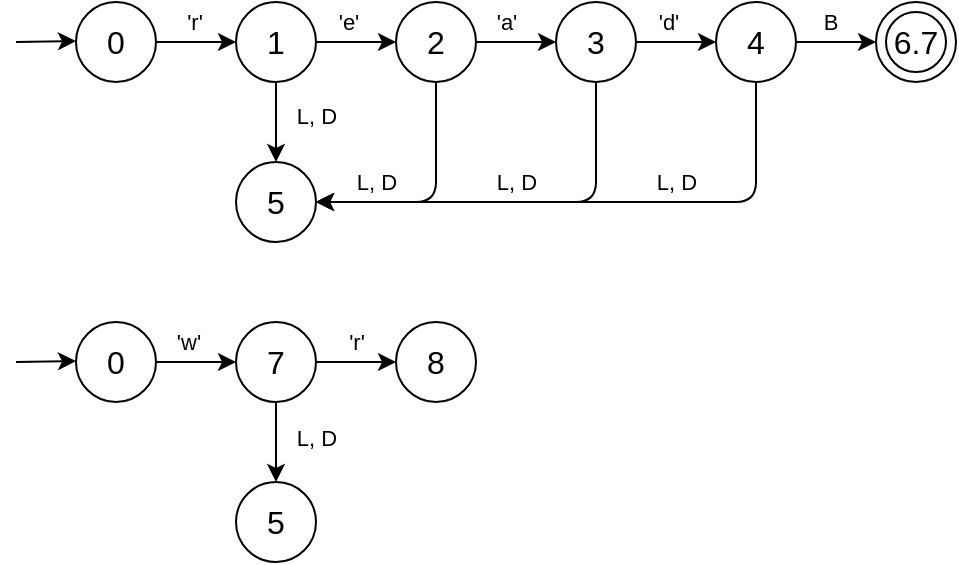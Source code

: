 <mxfile>
    <diagram id="mPZDvx5BznnolTpqbJ3U" name="Página-1">
        <mxGraphModel dx="557" dy="197" grid="1" gridSize="10" guides="1" tooltips="1" connect="1" arrows="1" fold="1" page="1" pageScale="1" pageWidth="1169" pageHeight="827" math="0" shadow="0">
            <root>
                <mxCell id="0"/>
                <mxCell id="1" parent="0"/>
                <mxCell id="5" style="edgeStyle=none;html=1;exitX=1;exitY=0.5;exitDx=0;exitDy=0;entryX=0;entryY=0.5;entryDx=0;entryDy=0;" edge="1" parent="1" source="2" target="4">
                    <mxGeometry relative="1" as="geometry"/>
                </mxCell>
                <mxCell id="8" value="&#39;r&#39;" style="edgeLabel;html=1;align=center;verticalAlign=middle;resizable=0;points=[];" vertex="1" connectable="0" parent="5">
                    <mxGeometry x="-0.087" y="1" relative="1" as="geometry">
                        <mxPoint y="-9" as="offset"/>
                    </mxGeometry>
                </mxCell>
                <mxCell id="2" value="0" style="ellipse;whiteSpace=wrap;html=1;aspect=fixed;fontSize=16;" vertex="1" parent="1">
                    <mxGeometry x="40" y="120" width="40" height="40" as="geometry"/>
                </mxCell>
                <mxCell id="3" value="" style="endArrow=classic;html=1;" edge="1" parent="1">
                    <mxGeometry width="50" height="50" relative="1" as="geometry">
                        <mxPoint x="10" y="140" as="sourcePoint"/>
                        <mxPoint x="40" y="139.5" as="targetPoint"/>
                    </mxGeometry>
                </mxCell>
                <mxCell id="10" style="edgeStyle=none;html=1;exitX=1;exitY=0.5;exitDx=0;exitDy=0;entryX=0;entryY=0.5;entryDx=0;entryDy=0;" edge="1" parent="1" source="4" target="9">
                    <mxGeometry relative="1" as="geometry"/>
                </mxCell>
                <mxCell id="11" value="&#39;e&#39;" style="edgeLabel;html=1;align=center;verticalAlign=middle;resizable=0;points=[];" vertex="1" connectable="0" parent="10">
                    <mxGeometry x="-0.223" y="2" relative="1" as="geometry">
                        <mxPoint y="-8" as="offset"/>
                    </mxGeometry>
                </mxCell>
                <mxCell id="13" style="edgeStyle=none;html=1;exitX=0.5;exitY=1;exitDx=0;exitDy=0;entryX=0.5;entryY=0;entryDx=0;entryDy=0;" edge="1" parent="1" source="4" target="12">
                    <mxGeometry relative="1" as="geometry"/>
                </mxCell>
                <mxCell id="14" value="L, D" style="edgeLabel;html=1;align=center;verticalAlign=middle;resizable=0;points=[];" vertex="1" connectable="0" parent="13">
                    <mxGeometry x="-0.147" y="-1" relative="1" as="geometry">
                        <mxPoint x="21" as="offset"/>
                    </mxGeometry>
                </mxCell>
                <mxCell id="20" value="L, D" style="edgeLabel;html=1;align=center;verticalAlign=middle;resizable=0;points=[];" vertex="1" connectable="0" parent="13">
                    <mxGeometry x="-0.147" y="-1" relative="1" as="geometry">
                        <mxPoint x="51" y="33" as="offset"/>
                    </mxGeometry>
                </mxCell>
                <mxCell id="25" value="L, D" style="edgeLabel;html=1;align=center;verticalAlign=middle;resizable=0;points=[];" vertex="1" connectable="0" parent="13">
                    <mxGeometry x="-0.147" y="-1" relative="1" as="geometry">
                        <mxPoint x="201" y="33" as="offset"/>
                    </mxGeometry>
                </mxCell>
                <mxCell id="33" value="L, D" style="edgeLabel;html=1;align=center;verticalAlign=middle;resizable=0;points=[];" vertex="1" connectable="0" parent="13">
                    <mxGeometry x="-0.147" y="-1" relative="1" as="geometry">
                        <mxPoint x="121" y="33" as="offset"/>
                    </mxGeometry>
                </mxCell>
                <mxCell id="4" value="1" style="ellipse;whiteSpace=wrap;html=1;aspect=fixed;fontSize=16;" vertex="1" parent="1">
                    <mxGeometry x="120" y="120" width="40" height="40" as="geometry"/>
                </mxCell>
                <mxCell id="17" style="edgeStyle=none;html=1;exitX=1;exitY=0.5;exitDx=0;exitDy=0;entryX=0;entryY=0.5;entryDx=0;entryDy=0;" edge="1" parent="1" source="9" target="16">
                    <mxGeometry relative="1" as="geometry"/>
                </mxCell>
                <mxCell id="18" value="&#39;a&#39;" style="edgeLabel;html=1;align=center;verticalAlign=middle;resizable=0;points=[];" vertex="1" connectable="0" parent="17">
                    <mxGeometry x="-0.252" y="1" relative="1" as="geometry">
                        <mxPoint y="-9" as="offset"/>
                    </mxGeometry>
                </mxCell>
                <mxCell id="32" style="edgeStyle=orthogonalEdgeStyle;html=1;exitX=0.5;exitY=1;exitDx=0;exitDy=0;entryX=1;entryY=0.5;entryDx=0;entryDy=0;" edge="1" parent="1" source="9" target="12">
                    <mxGeometry relative="1" as="geometry"/>
                </mxCell>
                <mxCell id="9" value="2" style="ellipse;whiteSpace=wrap;html=1;aspect=fixed;fontSize=16;" vertex="1" parent="1">
                    <mxGeometry x="200" y="120" width="40" height="40" as="geometry"/>
                </mxCell>
                <mxCell id="12" value="5" style="ellipse;whiteSpace=wrap;html=1;aspect=fixed;fontSize=16;" vertex="1" parent="1">
                    <mxGeometry x="120" y="200" width="40" height="40" as="geometry"/>
                </mxCell>
                <mxCell id="19" style="edgeStyle=orthogonalEdgeStyle;html=1;exitX=0.5;exitY=1;exitDx=0;exitDy=0;entryX=1;entryY=0.5;entryDx=0;entryDy=0;" edge="1" parent="1" source="16" target="12">
                    <mxGeometry relative="1" as="geometry"/>
                </mxCell>
                <mxCell id="22" style="edgeStyle=none;html=1;exitX=1;exitY=0.5;exitDx=0;exitDy=0;entryX=0;entryY=0.5;entryDx=0;entryDy=0;" edge="1" parent="1" source="16" target="21">
                    <mxGeometry relative="1" as="geometry"/>
                </mxCell>
                <mxCell id="23" value="&#39;d&#39;" style="edgeLabel;html=1;align=center;verticalAlign=middle;resizable=0;points=[];" vertex="1" connectable="0" parent="22">
                    <mxGeometry x="-0.199" relative="1" as="geometry">
                        <mxPoint y="-10" as="offset"/>
                    </mxGeometry>
                </mxCell>
                <mxCell id="16" value="3" style="ellipse;whiteSpace=wrap;html=1;aspect=fixed;fontSize=16;" vertex="1" parent="1">
                    <mxGeometry x="280" y="120" width="40" height="40" as="geometry"/>
                </mxCell>
                <mxCell id="24" style="edgeStyle=orthogonalEdgeStyle;html=1;exitX=0.5;exitY=1;exitDx=0;exitDy=0;entryX=1;entryY=0.5;entryDx=0;entryDy=0;" edge="1" parent="1" source="21" target="12">
                    <mxGeometry relative="1" as="geometry"/>
                </mxCell>
                <mxCell id="28" style="edgeStyle=none;html=1;exitX=1;exitY=0.5;exitDx=0;exitDy=0;entryX=0;entryY=0.5;entryDx=0;entryDy=0;" edge="1" parent="1" source="21" target="26">
                    <mxGeometry relative="1" as="geometry"/>
                </mxCell>
                <mxCell id="30" value="B" style="edgeLabel;html=1;align=center;verticalAlign=middle;resizable=0;points=[];" vertex="1" connectable="0" parent="28">
                    <mxGeometry x="-0.169" y="1" relative="1" as="geometry">
                        <mxPoint y="-9" as="offset"/>
                    </mxGeometry>
                </mxCell>
                <mxCell id="21" value="4" style="ellipse;whiteSpace=wrap;html=1;aspect=fixed;fontSize=16;" vertex="1" parent="1">
                    <mxGeometry x="360" y="120" width="40" height="40" as="geometry"/>
                </mxCell>
                <mxCell id="26" value="6.7" style="ellipse;whiteSpace=wrap;html=1;aspect=fixed;fontSize=16;" vertex="1" parent="1">
                    <mxGeometry x="440" y="120" width="40" height="40" as="geometry"/>
                </mxCell>
                <mxCell id="27" value="6.7" style="ellipse;whiteSpace=wrap;html=1;aspect=fixed;fontSize=16;" vertex="1" parent="1">
                    <mxGeometry x="445" y="125" width="30" height="30" as="geometry"/>
                </mxCell>
                <mxCell id="42" style="edgeStyle=none;html=1;exitX=1;exitY=0.5;exitDx=0;exitDy=0;entryX=0;entryY=0.5;entryDx=0;entryDy=0;" edge="1" parent="1" source="34" target="41">
                    <mxGeometry relative="1" as="geometry"/>
                </mxCell>
                <mxCell id="43" value="&#39;r&#39;" style="edgeLabel;html=1;align=center;verticalAlign=middle;resizable=0;points=[];" vertex="1" connectable="0" parent="42">
                    <mxGeometry x="-0.306" y="1" relative="1" as="geometry">
                        <mxPoint x="6" y="-9" as="offset"/>
                    </mxGeometry>
                </mxCell>
                <mxCell id="45" style="edgeStyle=none;html=1;exitX=0.5;exitY=1;exitDx=0;exitDy=0;entryX=0.5;entryY=0;entryDx=0;entryDy=0;" edge="1" parent="1" source="34" target="44">
                    <mxGeometry relative="1" as="geometry"/>
                </mxCell>
                <mxCell id="46" value="L, D" style="edgeLabel;html=1;align=center;verticalAlign=middle;resizable=0;points=[];" vertex="1" connectable="0" parent="45">
                    <mxGeometry x="-0.127" y="-1" relative="1" as="geometry">
                        <mxPoint x="21" as="offset"/>
                    </mxGeometry>
                </mxCell>
                <mxCell id="34" value="7" style="ellipse;whiteSpace=wrap;html=1;aspect=fixed;fontSize=16;" vertex="1" parent="1">
                    <mxGeometry x="120" y="280" width="40" height="40" as="geometry"/>
                </mxCell>
                <mxCell id="37" value="" style="endArrow=classic;html=1;" edge="1" parent="1">
                    <mxGeometry width="50" height="50" relative="1" as="geometry">
                        <mxPoint x="10" y="300" as="sourcePoint"/>
                        <mxPoint x="40" y="299.5" as="targetPoint"/>
                    </mxGeometry>
                </mxCell>
                <mxCell id="39" style="edgeStyle=none;html=1;exitX=1;exitY=0.5;exitDx=0;exitDy=0;entryX=0;entryY=0.5;entryDx=0;entryDy=0;" edge="1" parent="1" source="38" target="34">
                    <mxGeometry relative="1" as="geometry"/>
                </mxCell>
                <mxCell id="40" value="&#39;w&#39;" style="edgeLabel;html=1;align=center;verticalAlign=middle;resizable=0;points=[];" vertex="1" connectable="0" parent="39">
                    <mxGeometry x="-0.203" y="1" relative="1" as="geometry">
                        <mxPoint y="-9" as="offset"/>
                    </mxGeometry>
                </mxCell>
                <mxCell id="38" value="0" style="ellipse;whiteSpace=wrap;html=1;aspect=fixed;fontSize=16;" vertex="1" parent="1">
                    <mxGeometry x="40" y="280" width="40" height="40" as="geometry"/>
                </mxCell>
                <mxCell id="41" value="8" style="ellipse;whiteSpace=wrap;html=1;aspect=fixed;fontSize=16;" vertex="1" parent="1">
                    <mxGeometry x="200" y="280" width="40" height="40" as="geometry"/>
                </mxCell>
                <mxCell id="44" value="5" style="ellipse;whiteSpace=wrap;html=1;aspect=fixed;fontSize=16;" vertex="1" parent="1">
                    <mxGeometry x="120" y="360" width="40" height="40" as="geometry"/>
                </mxCell>
            </root>
        </mxGraphModel>
    </diagram>
</mxfile>